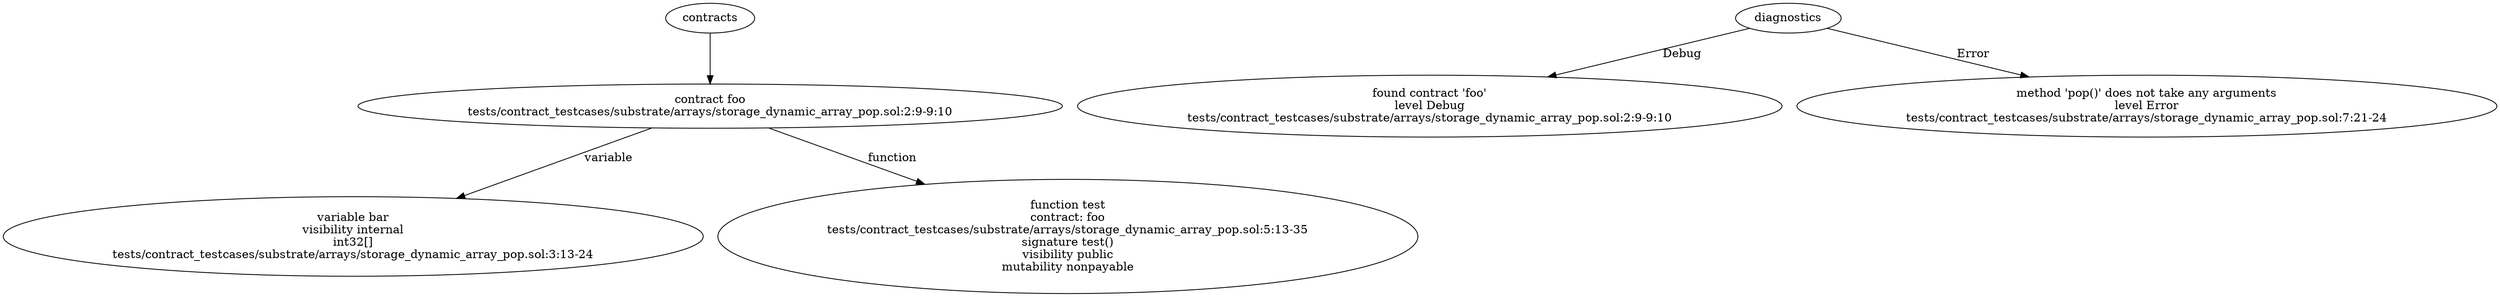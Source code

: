 strict digraph "tests/contract_testcases/substrate/arrays/storage_dynamic_array_pop.sol" {
	contract [label="contract foo\ntests/contract_testcases/substrate/arrays/storage_dynamic_array_pop.sol:2:9-9:10"]
	var [label="variable bar\nvisibility internal\nint32[]\ntests/contract_testcases/substrate/arrays/storage_dynamic_array_pop.sol:3:13-24"]
	test [label="function test\ncontract: foo\ntests/contract_testcases/substrate/arrays/storage_dynamic_array_pop.sol:5:13-35\nsignature test()\nvisibility public\nmutability nonpayable"]
	diagnostic [label="found contract 'foo'\nlevel Debug\ntests/contract_testcases/substrate/arrays/storage_dynamic_array_pop.sol:2:9-9:10"]
	diagnostic_6 [label="method 'pop()' does not take any arguments\nlevel Error\ntests/contract_testcases/substrate/arrays/storage_dynamic_array_pop.sol:7:21-24"]
	contracts -> contract
	contract -> var [label="variable"]
	contract -> test [label="function"]
	diagnostics -> diagnostic [label="Debug"]
	diagnostics -> diagnostic_6 [label="Error"]
}
